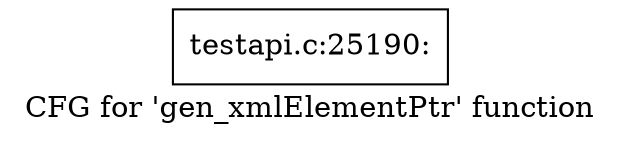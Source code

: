 digraph "CFG for 'gen_xmlElementPtr' function" {
	label="CFG for 'gen_xmlElementPtr' function";

	Node0x4e79670 [shape=record,label="{testapi.c:25190:}"];
}
